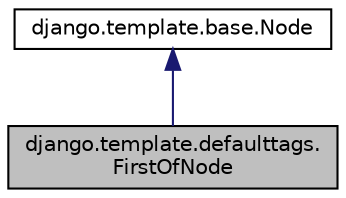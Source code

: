 digraph "django.template.defaulttags.FirstOfNode"
{
 // LATEX_PDF_SIZE
  edge [fontname="Helvetica",fontsize="10",labelfontname="Helvetica",labelfontsize="10"];
  node [fontname="Helvetica",fontsize="10",shape=record];
  Node1 [label="django.template.defaulttags.\lFirstOfNode",height=0.2,width=0.4,color="black", fillcolor="grey75", style="filled", fontcolor="black",tooltip=" "];
  Node2 -> Node1 [dir="back",color="midnightblue",fontsize="10",style="solid",fontname="Helvetica"];
  Node2 [label="django.template.base.Node",height=0.2,width=0.4,color="black", fillcolor="white", style="filled",URL="$classdjango_1_1template_1_1base_1_1_node.html",tooltip=" "];
}
